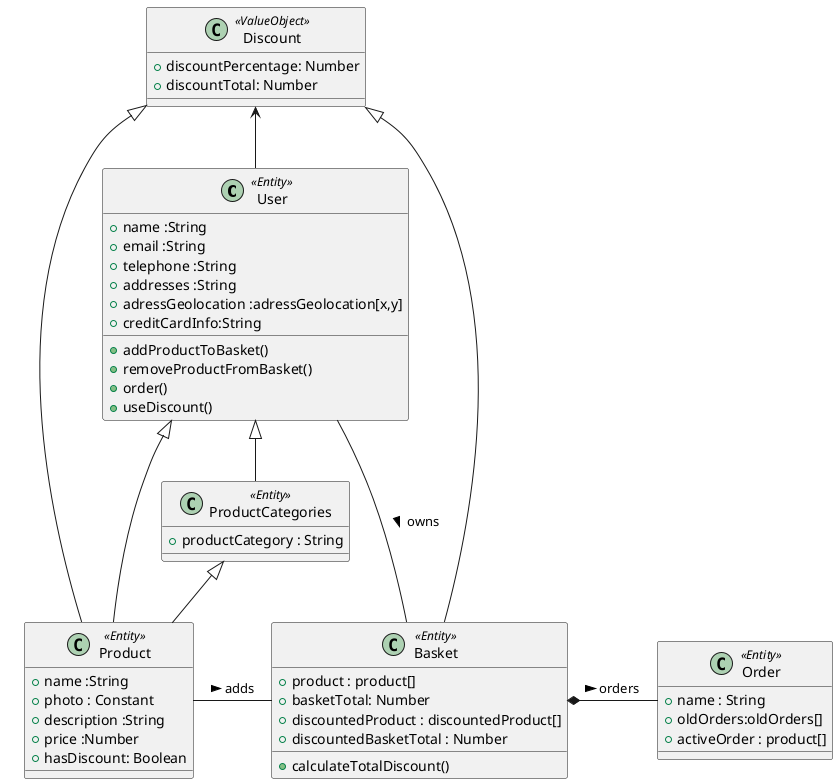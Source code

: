 @startuml getirClone classDiagram
class User <<Entity>> {
+name :String
+email :String
+telephone :String
+addresses :String
+adressGeolocation :adressGeolocation[x,y]
+creditCardInfo:String


+ addProductToBasket()
+ removeProductFromBasket()
+ order()
+ useDiscount()

}
class ProductCategories <<Entity>>{
+productCategory : String


}

class Order <<Entity>>{
    + name : String
    + oldOrders:oldOrders[]
    + activeOrder : product[]
  
    


}

class Product <<Entity>> {
+ name :String
+ photo : Constant
+ description :String
+ price :Number
+ hasDiscount: Boolean


}

class Basket <<Entity>> {
+ product : product[]
+ basketTotal: Number
+ discountedProduct : discountedProduct[]
+ discountedBasketTotal : Number

+calculateTotalDiscount()


}

class Discount <<ValueObject>>{

+ discountPercentage: Number
+ discountTotal: Number

}


Product -up-|> User
Product -up-|> ProductCategories
Product -up-|> Discount
User -up-> Discount
Basket -up-|> Discount
ProductCategories  -up-|> User

Product - Basket : adds >
Basket *- Order: orders >
Basket -- User: < owns
@enduml

